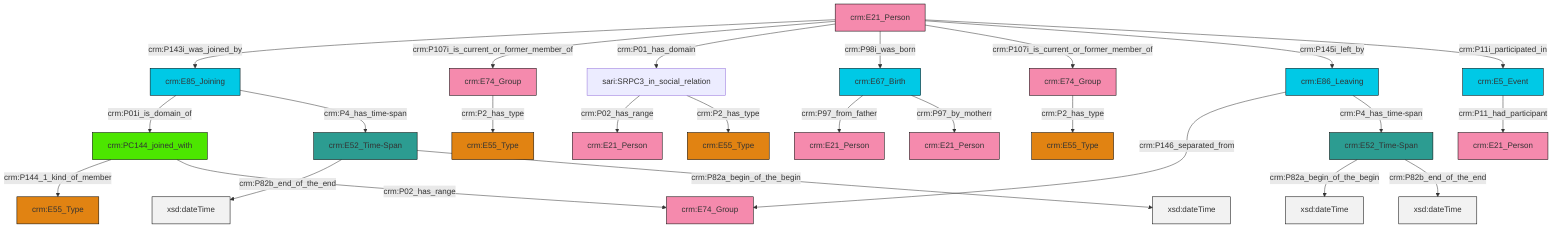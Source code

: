 graph TD
classDef Literal fill:#f2f2f2,stroke:#000000;
classDef CRM_Entity fill:#FFFFFF,stroke:#000000;
classDef Temporal_Entity fill:#00C9E6, stroke:#000000;
classDef Type fill:#E18312, stroke:#000000;
classDef Time-Span fill:#2C9C91, stroke:#000000;
classDef Appellation fill:#FFEB7F, stroke:#000000;
classDef Place fill:#008836, stroke:#000000;
classDef Persistent_Item fill:#B266B2, stroke:#000000;
classDef Conceptual_Object fill:#FFD700, stroke:#000000;
classDef Physical_Thing fill:#D2B48C, stroke:#000000;
classDef Actor fill:#f58aad, stroke:#000000;
classDef PC_Classes fill:#4ce600, stroke:#000000;
classDef Multi fill:#cccccc,stroke:#000000;

0["crm:E67_Birth"]:::Temporal_Entity -->|crm:P97_from_father| 1["crm:E21_Person"]:::Actor
6["crm:E74_Group"]:::Actor -->|crm:P2_has_type| 7["crm:E55_Type"]:::Type
8["sari:SRPC3_in_social_relation"]:::Default -->|crm:P02_has_range| 9["crm:E21_Person"]:::Actor
0["crm:E67_Birth"]:::Temporal_Entity -->|crm:P97_by_motherr| 10["crm:E21_Person"]:::Actor
12["crm:E5_Event"]:::Temporal_Entity -->|crm:P11_had_participant| 13["crm:E21_Person"]:::Actor
15["crm:E74_Group"]:::Actor -->|crm:P2_has_type| 16["crm:E55_Type"]:::Type
18["crm:E52_Time-Span"]:::Time-Span -->|crm:P82a_begin_of_the_begin| 19[xsd:dateTime]:::Literal
21["crm:E52_Time-Span"]:::Time-Span -->|crm:P82b_end_of_the_end| 22[xsd:dateTime]:::Literal
23["crm:E86_Leaving"]:::Temporal_Entity -->|crm:P146_separated_from| 24["crm:E74_Group"]:::Actor
2["crm:E21_Person"]:::Actor -->|crm:P143i_was_joined_by| 25["crm:E85_Joining"]:::Temporal_Entity
2["crm:E21_Person"]:::Actor -->|crm:P107i_is_current_or_former_member_of| 15["crm:E74_Group"]:::Actor
23["crm:E86_Leaving"]:::Temporal_Entity -->|crm:P4_has_time-span| 18["crm:E52_Time-Span"]:::Time-Span
25["crm:E85_Joining"]:::Temporal_Entity -->|crm:P01i_is_domain_of| 28["crm:PC144_joined_with"]:::PC_Classes
28["crm:PC144_joined_with"]:::PC_Classes -->|crm:P144_1_kind_of_member| 4["crm:E55_Type"]:::Type
28["crm:PC144_joined_with"]:::PC_Classes -->|crm:P02_has_range| 24["crm:E74_Group"]:::Actor
2["crm:E21_Person"]:::Actor -->|crm:P01_has_domain| 8["sari:SRPC3_in_social_relation"]:::Default
18["crm:E52_Time-Span"]:::Time-Span -->|crm:P82b_end_of_the_end| 40[xsd:dateTime]:::Literal
25["crm:E85_Joining"]:::Temporal_Entity -->|crm:P4_has_time-span| 21["crm:E52_Time-Span"]:::Time-Span
2["crm:E21_Person"]:::Actor -->|crm:P98i_was_born| 0["crm:E67_Birth"]:::Temporal_Entity
2["crm:E21_Person"]:::Actor -->|crm:P107i_is_current_or_former_member_of| 6["crm:E74_Group"]:::Actor
2["crm:E21_Person"]:::Actor -->|crm:P145i_left_by| 23["crm:E86_Leaving"]:::Temporal_Entity
21["crm:E52_Time-Span"]:::Time-Span -->|crm:P82a_begin_of_the_begin| 43[xsd:dateTime]:::Literal
2["crm:E21_Person"]:::Actor -->|crm:P11i_participated_in| 12["crm:E5_Event"]:::Temporal_Entity
8["sari:SRPC3_in_social_relation"]:::Default -->|crm:P2_has_type| 33["crm:E55_Type"]:::Type